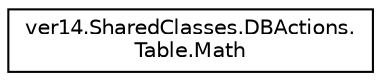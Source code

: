 digraph "Graphical Class Hierarchy"
{
 // LATEX_PDF_SIZE
  edge [fontname="Helvetica",fontsize="10",labelfontname="Helvetica",labelfontsize="10"];
  node [fontname="Helvetica",fontsize="10",shape=record];
  rankdir="LR";
  Node0 [label="ver14.SharedClasses.DBActions.\lTable.Math",height=0.2,width=0.4,color="black", fillcolor="white", style="filled",URL="$enumver14_1_1_shared_classes_1_1_d_b_actions_1_1_table_1_1_math.html",tooltip=" "];
}
